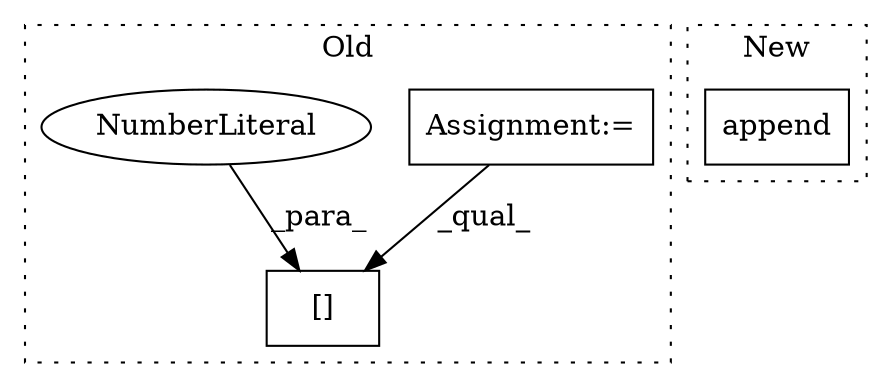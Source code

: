 digraph G {
subgraph cluster0 {
1 [label="[]" a="2" s="5058,5064" l="5,1" shape="box"];
3 [label="Assignment:=" a="7" s="4849" l="1" shape="box"];
4 [label="NumberLiteral" a="34" s="5063" l="1" shape="ellipse"];
label = "Old";
style="dotted";
}
subgraph cluster1 {
2 [label="append" a="32" s="5059,5092" l="7,1" shape="box"];
label = "New";
style="dotted";
}
3 -> 1 [label="_qual_"];
4 -> 1 [label="_para_"];
}